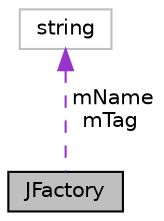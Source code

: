 digraph "JFactory"
{
  edge [fontname="Helvetica",fontsize="10",labelfontname="Helvetica",labelfontsize="10"];
  node [fontname="Helvetica",fontsize="10",shape=record];
  Node1 [label="JFactory",height=0.2,width=0.4,color="black", fillcolor="grey75", style="filled" fontcolor="black"];
  Node2 -> Node1 [dir="back",color="darkorchid3",fontsize="10",style="dashed",label=" mName\nmTag" ,fontname="Helvetica"];
  Node2 [label="string",height=0.2,width=0.4,color="grey75", fillcolor="white", style="filled"];
}
